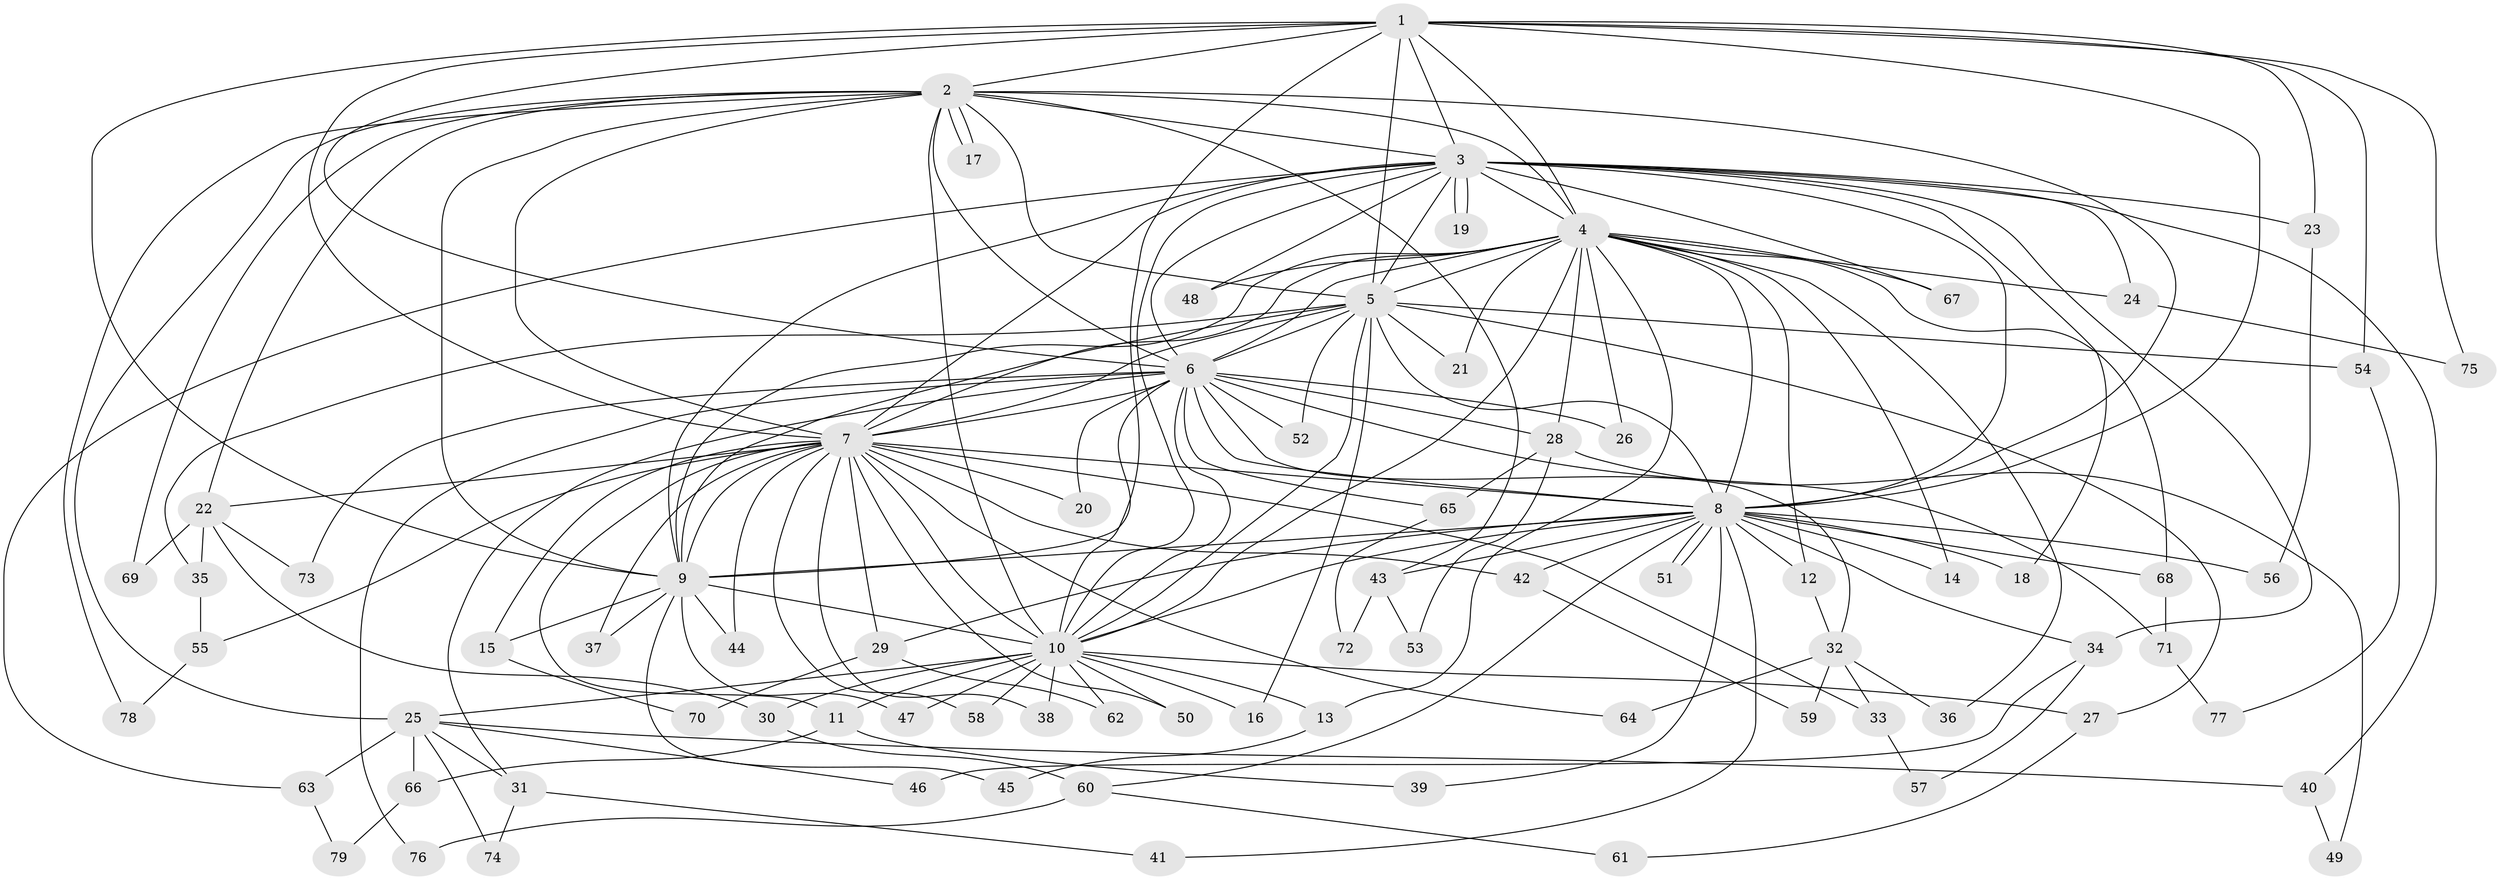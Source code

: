 // coarse degree distribution, {22: 0.043478260869565216, 6: 0.043478260869565216, 2: 0.391304347826087, 1: 0.4782608695652174, 3: 0.043478260869565216}
// Generated by graph-tools (version 1.1) at 2025/17/03/04/25 18:17:54]
// undirected, 79 vertices, 183 edges
graph export_dot {
graph [start="1"]
  node [color=gray90,style=filled];
  1;
  2;
  3;
  4;
  5;
  6;
  7;
  8;
  9;
  10;
  11;
  12;
  13;
  14;
  15;
  16;
  17;
  18;
  19;
  20;
  21;
  22;
  23;
  24;
  25;
  26;
  27;
  28;
  29;
  30;
  31;
  32;
  33;
  34;
  35;
  36;
  37;
  38;
  39;
  40;
  41;
  42;
  43;
  44;
  45;
  46;
  47;
  48;
  49;
  50;
  51;
  52;
  53;
  54;
  55;
  56;
  57;
  58;
  59;
  60;
  61;
  62;
  63;
  64;
  65;
  66;
  67;
  68;
  69;
  70;
  71;
  72;
  73;
  74;
  75;
  76;
  77;
  78;
  79;
  1 -- 2;
  1 -- 3;
  1 -- 4;
  1 -- 5;
  1 -- 6;
  1 -- 7;
  1 -- 8;
  1 -- 9;
  1 -- 10;
  1 -- 23;
  1 -- 54;
  1 -- 75;
  2 -- 3;
  2 -- 4;
  2 -- 5;
  2 -- 6;
  2 -- 7;
  2 -- 8;
  2 -- 9;
  2 -- 10;
  2 -- 17;
  2 -- 17;
  2 -- 22;
  2 -- 25;
  2 -- 43;
  2 -- 69;
  2 -- 78;
  3 -- 4;
  3 -- 5;
  3 -- 6;
  3 -- 7;
  3 -- 8;
  3 -- 9;
  3 -- 10;
  3 -- 18;
  3 -- 19;
  3 -- 19;
  3 -- 23;
  3 -- 24;
  3 -- 34;
  3 -- 40;
  3 -- 48;
  3 -- 63;
  3 -- 67;
  4 -- 5;
  4 -- 6;
  4 -- 7;
  4 -- 8;
  4 -- 9;
  4 -- 10;
  4 -- 12;
  4 -- 13;
  4 -- 14;
  4 -- 21;
  4 -- 24;
  4 -- 26;
  4 -- 28;
  4 -- 36;
  4 -- 48;
  4 -- 67;
  4 -- 68;
  5 -- 6;
  5 -- 7;
  5 -- 8;
  5 -- 9;
  5 -- 10;
  5 -- 16;
  5 -- 21;
  5 -- 27;
  5 -- 35;
  5 -- 52;
  5 -- 54;
  6 -- 7;
  6 -- 8;
  6 -- 9;
  6 -- 10;
  6 -- 20;
  6 -- 26;
  6 -- 28;
  6 -- 31;
  6 -- 32;
  6 -- 52;
  6 -- 65;
  6 -- 71;
  6 -- 73;
  6 -- 76;
  7 -- 8;
  7 -- 9;
  7 -- 10;
  7 -- 11;
  7 -- 15;
  7 -- 20;
  7 -- 22;
  7 -- 29;
  7 -- 33;
  7 -- 37;
  7 -- 38;
  7 -- 42;
  7 -- 44;
  7 -- 50;
  7 -- 55;
  7 -- 58;
  7 -- 64;
  8 -- 9;
  8 -- 10;
  8 -- 12;
  8 -- 14;
  8 -- 18;
  8 -- 29;
  8 -- 34;
  8 -- 39;
  8 -- 41;
  8 -- 42;
  8 -- 43;
  8 -- 51;
  8 -- 51;
  8 -- 56;
  8 -- 60;
  8 -- 68;
  9 -- 10;
  9 -- 15;
  9 -- 37;
  9 -- 44;
  9 -- 45;
  9 -- 47;
  10 -- 11;
  10 -- 13;
  10 -- 16;
  10 -- 25;
  10 -- 27;
  10 -- 30;
  10 -- 38;
  10 -- 47;
  10 -- 50;
  10 -- 58;
  10 -- 62;
  11 -- 39;
  11 -- 66;
  12 -- 32;
  13 -- 45;
  15 -- 70;
  22 -- 30;
  22 -- 35;
  22 -- 69;
  22 -- 73;
  23 -- 56;
  24 -- 75;
  25 -- 31;
  25 -- 40;
  25 -- 46;
  25 -- 63;
  25 -- 66;
  25 -- 74;
  27 -- 61;
  28 -- 49;
  28 -- 53;
  28 -- 65;
  29 -- 62;
  29 -- 70;
  30 -- 60;
  31 -- 41;
  31 -- 74;
  32 -- 33;
  32 -- 36;
  32 -- 59;
  32 -- 64;
  33 -- 57;
  34 -- 46;
  34 -- 57;
  35 -- 55;
  40 -- 49;
  42 -- 59;
  43 -- 53;
  43 -- 72;
  54 -- 77;
  55 -- 78;
  60 -- 61;
  60 -- 76;
  63 -- 79;
  65 -- 72;
  66 -- 79;
  68 -- 71;
  71 -- 77;
}
